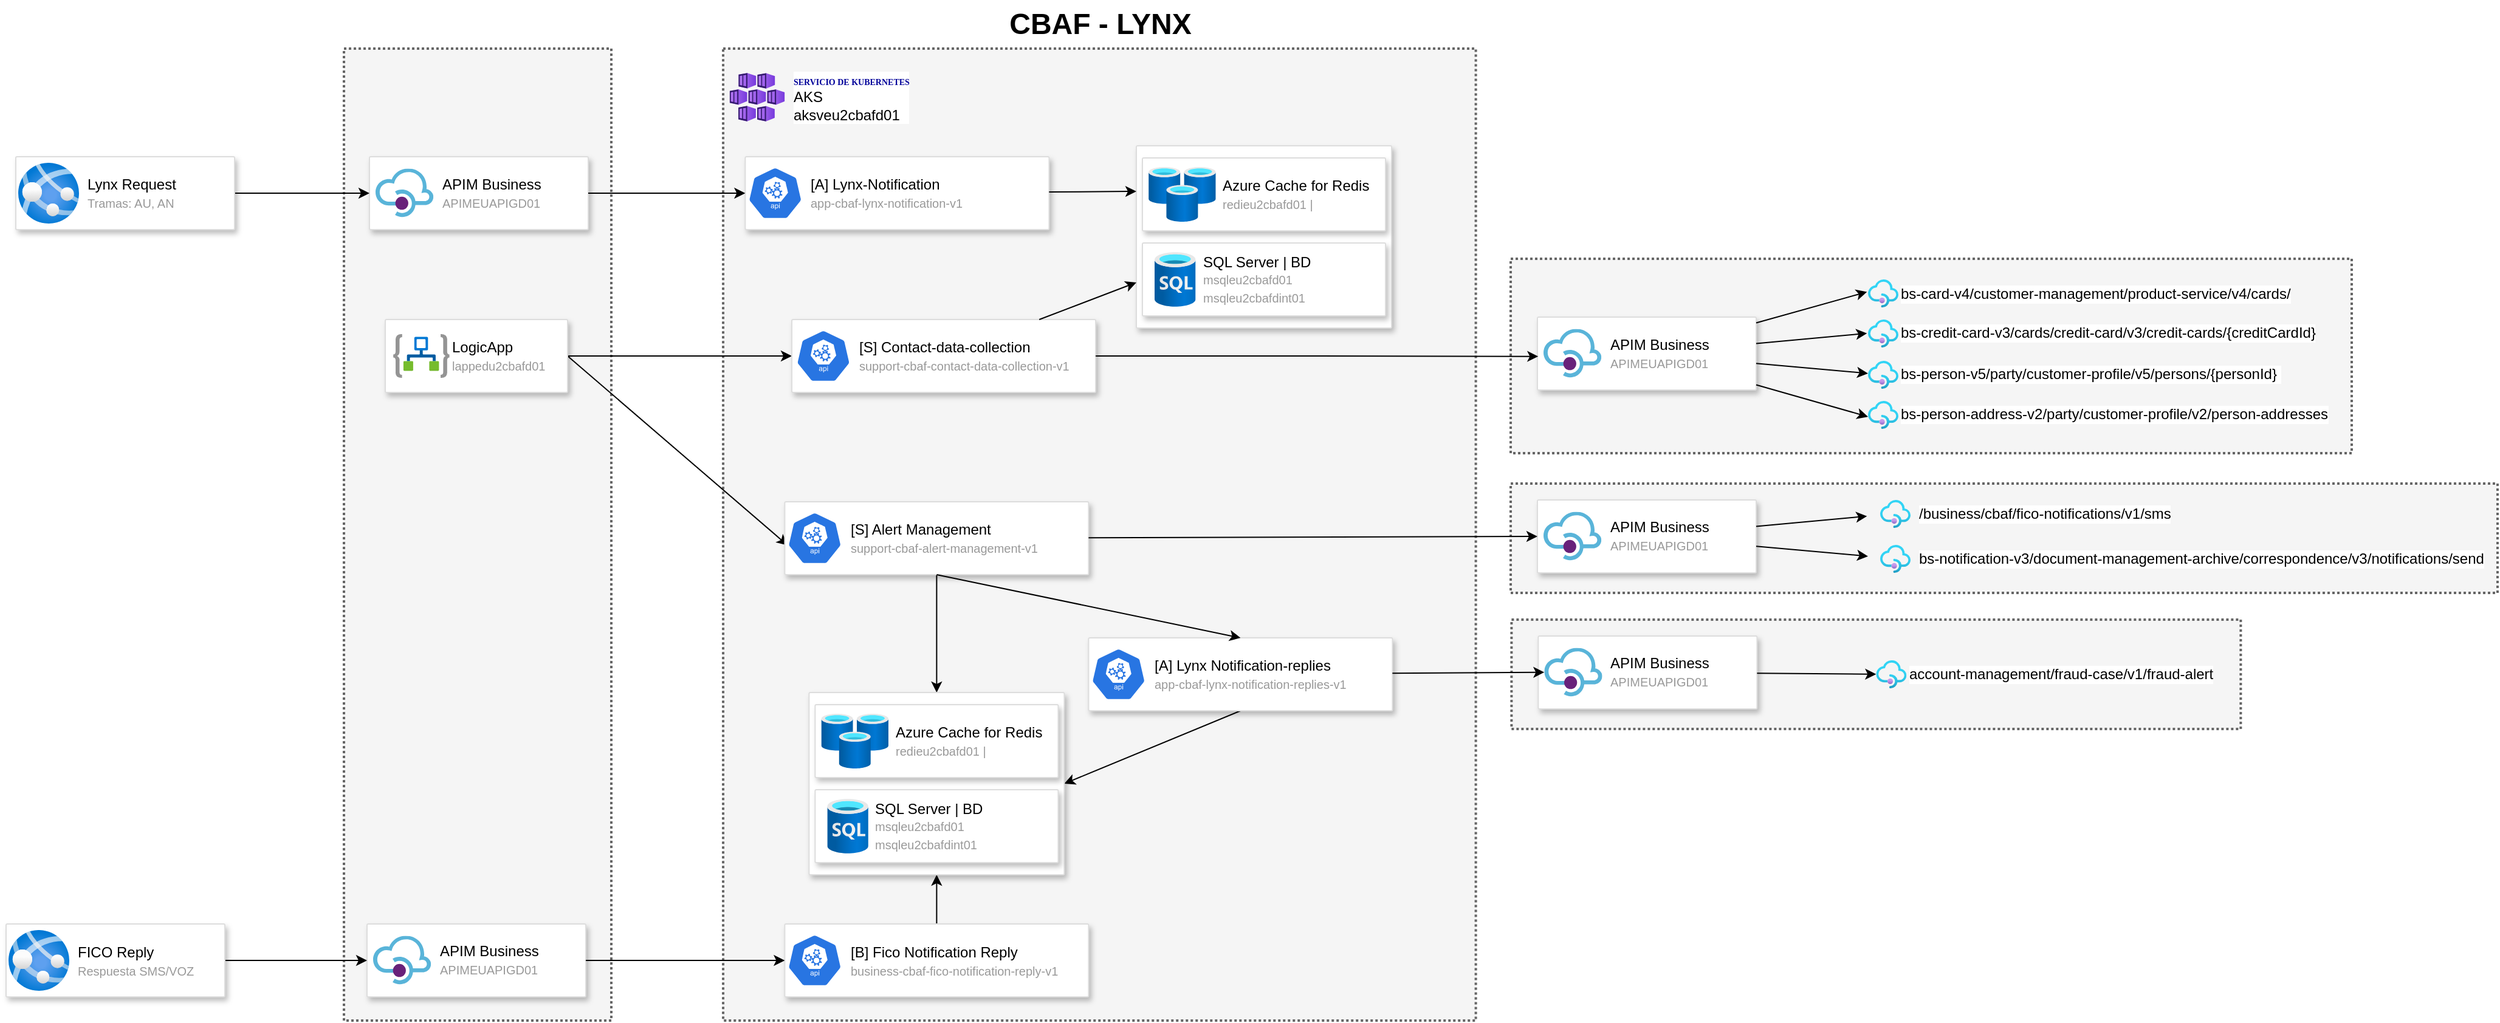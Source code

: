 <mxfile version="14.9.7" type="github">
  <diagram id="WI9T0HZ2pTsCkuznbFz-" name="Page-1">
    <mxGraphModel dx="975" dy="532" grid="1" gridSize="10" guides="1" tooltips="1" connect="1" arrows="1" fold="1" page="1" pageScale="1" pageWidth="1169" pageHeight="827" math="0" shadow="0">
      <root>
        <mxCell id="0" />
        <mxCell id="1" parent="0" />
        <mxCell id="G3yYhMuejMaAfneqyuiL-52" value="" style="rounded=0;arcSize=10;dashed=1;fillColor=#f5f5f5;dashPattern=1 1;strokeWidth=2;strokeColor=#666666;fontColor=#333333;" vertex="1" parent="1">
          <mxGeometry x="1248.69" y="560" width="600" height="90" as="geometry" />
        </mxCell>
        <mxCell id="G3yYhMuejMaAfneqyuiL-37" value="" style="rounded=0;arcSize=10;dashed=1;fillColor=#f5f5f5;dashPattern=1 1;strokeWidth=2;strokeColor=#666666;fontColor=#333333;" vertex="1" parent="1">
          <mxGeometry x="1248" y="448" width="812" height="90" as="geometry" />
        </mxCell>
        <mxCell id="G3yYhMuejMaAfneqyuiL-28" value="" style="rounded=0;arcSize=10;dashed=1;fillColor=#f5f5f5;dashPattern=1 1;strokeWidth=2;strokeColor=#666666;fontColor=#333333;" vertex="1" parent="1">
          <mxGeometry x="1248" y="263" width="692" height="160" as="geometry" />
        </mxCell>
        <mxCell id="HTBWJPI-Xw0OWPGAoJOs-42" value="" style="rounded=0;arcSize=10;dashed=1;fillColor=#f5f5f5;dashPattern=1 1;strokeWidth=2;strokeColor=#666666;fontColor=#333333;" parent="1" vertex="1">
          <mxGeometry x="600" y="90" width="619.31" height="800" as="geometry" />
        </mxCell>
        <mxCell id="VuLLu9dW_jVu6zIDgU6a-3" value="" style="rounded=0;arcSize=10;dashed=1;fillColor=#f5f5f5;dashPattern=1 1;strokeWidth=2;strokeColor=#666666;fontColor=#333333;" parent="1" vertex="1">
          <mxGeometry x="288" y="90" width="220" height="800" as="geometry" />
        </mxCell>
        <mxCell id="HTBWJPI-Xw0OWPGAoJOs-2" style="edgeStyle=orthogonalEdgeStyle;rounded=0;orthogonalLoop=1;jettySize=auto;html=1;entryX=0;entryY=0.5;entryDx=0;entryDy=0;" parent="1" source="cYQGMGTK55NSJaOS7iGO-19" target="cYQGMGTK55NSJaOS7iGO-5" edge="1">
          <mxGeometry relative="1" as="geometry">
            <mxPoint x="623" y="370.69" as="sourcePoint" />
            <mxPoint x="753.2" y="413.66" as="targetPoint" />
          </mxGeometry>
        </mxCell>
        <mxCell id="HTBWJPI-Xw0OWPGAoJOs-15" style="rounded=0;orthogonalLoop=1;jettySize=auto;html=1;entryX=0.005;entryY=0.63;entryDx=0;entryDy=0;entryPerimeter=0;exitX=1;exitY=0.5;exitDx=0;exitDy=0;" parent="1" source="cYQGMGTK55NSJaOS7iGO-19" target="cYQGMGTK55NSJaOS7iGO-9" edge="1">
          <mxGeometry relative="1" as="geometry">
            <mxPoint x="621" y="370.69" as="sourcePoint" />
            <mxPoint x="721" y="762" as="targetPoint" />
          </mxGeometry>
        </mxCell>
        <mxCell id="HTBWJPI-Xw0OWPGAoJOs-19" style="edgeStyle=none;rounded=0;orthogonalLoop=1;jettySize=auto;html=1;exitX=0.5;exitY=1;exitDx=0;exitDy=0;entryX=0.5;entryY=0;entryDx=0;entryDy=0;" parent="1" source="cYQGMGTK55NSJaOS7iGO-8" target="G3yYhMuejMaAfneqyuiL-63" edge="1">
          <mxGeometry relative="1" as="geometry">
            <mxPoint x="753.19" y="519" as="sourcePoint" />
            <mxPoint x="400" y="780.0" as="targetPoint" />
          </mxGeometry>
        </mxCell>
        <mxCell id="HTBWJPI-Xw0OWPGAoJOs-33" style="edgeStyle=none;rounded=0;jumpStyle=arc;orthogonalLoop=1;jettySize=auto;html=1;entryX=1;entryY=0.5;entryDx=0;entryDy=0;exitX=0.5;exitY=1;exitDx=0;exitDy=0;" parent="1" source="cYQGMGTK55NSJaOS7iGO-13" target="G3yYhMuejMaAfneqyuiL-63" edge="1">
          <mxGeometry relative="1" as="geometry">
            <mxPoint x="785.194" y="771" as="sourcePoint" />
            <mxPoint x="510" y="817.5" as="targetPoint" />
          </mxGeometry>
        </mxCell>
        <mxCell id="HTBWJPI-Xw0OWPGAoJOs-5" value="bs-card-v4/customer-management/product-service/v4/cards/" style="aspect=fixed;html=1;points=[];align=left;image;fontSize=12;image=img/lib/azure2/app_services/API_Management_Services.svg;labelPosition=right;verticalLabelPosition=middle;verticalAlign=middle;" parent="1" vertex="1">
          <mxGeometry x="1542" y="280.0" width="25" height="23.07" as="geometry" />
        </mxCell>
        <mxCell id="HTBWJPI-Xw0OWPGAoJOs-6" value="bs-credit-card-v3/cards/credit-card/v3/credit-cards/{creditCardId}" style="aspect=fixed;html=1;points=[];align=left;image;fontSize=12;image=img/lib/azure2/app_services/API_Management_Services.svg;labelPosition=right;verticalLabelPosition=middle;verticalAlign=middle;" parent="1" vertex="1">
          <mxGeometry x="1542" y="312.92" width="25" height="23.07" as="geometry" />
        </mxCell>
        <mxCell id="HTBWJPI-Xw0OWPGAoJOs-7" value="bs-person-v5/party/customer-profile/v5/persons/{​​​​​personId}&amp;nbsp;" style="aspect=fixed;html=1;points=[];align=left;image;fontSize=12;image=img/lib/azure2/app_services/API_Management_Services.svg;labelPosition=right;verticalLabelPosition=middle;verticalAlign=middle;" parent="1" vertex="1">
          <mxGeometry x="1542" y="346.92" width="25" height="23.08" as="geometry" />
        </mxCell>
        <mxCell id="HTBWJPI-Xw0OWPGAoJOs-8" value="bs-person-address-v2/party/customer-profile/v2/person-addresses" style="aspect=fixed;html=1;points=[];align=left;image;fontSize=12;image=img/lib/azure2/app_services/API_Management_Services.svg;labelPosition=right;verticalLabelPosition=middle;verticalAlign=middle;" parent="1" vertex="1">
          <mxGeometry x="1542" y="379.92" width="25" height="23.08" as="geometry" />
        </mxCell>
        <mxCell id="HTBWJPI-Xw0OWPGAoJOs-14" value="/business/cbaf/fico-notifications/v1/sms" style="aspect=fixed;html=1;points=[];align=left;image;fontSize=12;image=img/lib/azure2/app_services/API_Management_Services.svg;labelPosition=right;verticalLabelPosition=middle;verticalAlign=middle;spacingLeft=5;" parent="1" vertex="1">
          <mxGeometry x="1552" y="461.5" width="25" height="23.08" as="geometry" />
        </mxCell>
        <mxCell id="HTBWJPI-Xw0OWPGAoJOs-16" value="bs-notification-v3/document-management-archive/correspondence/v3/notifications/send" style="aspect=fixed;html=1;points=[];align=left;image;fontSize=12;image=img/lib/azure2/app_services/API_Management_Services.svg;labelPosition=right;verticalLabelPosition=middle;verticalAlign=middle;spacingLeft=5;" parent="1" vertex="1">
          <mxGeometry x="1552" y="498.42" width="25" height="23.08" as="geometry" />
        </mxCell>
        <mxCell id="HTBWJPI-Xw0OWPGAoJOs-34" value="account-management/fraud-case/v1/fraud-alert" style="aspect=fixed;html=1;points=[];align=left;image;fontSize=12;image=img/lib/azure2/app_services/API_Management_Services.svg;labelPosition=right;verticalLabelPosition=middle;verticalAlign=middle;" parent="1" vertex="1">
          <mxGeometry x="1548.69" y="593.46" width="25" height="23.08" as="geometry" />
        </mxCell>
        <mxCell id="HTBWJPI-Xw0OWPGAoJOs-41" style="edgeStyle=none;rounded=0;jumpStyle=arc;orthogonalLoop=1;jettySize=auto;html=1;entryX=0.5;entryY=1;entryDx=0;entryDy=0;exitX=0.5;exitY=0;exitDx=0;exitDy=0;" parent="1" source="cYQGMGTK55NSJaOS7iGO-16" target="G3yYhMuejMaAfneqyuiL-63" edge="1">
          <mxGeometry relative="1" as="geometry">
            <mxPoint x="785.38" y="1311.95" as="sourcePoint" />
            <mxPoint x="455" y="1200.0" as="targetPoint" />
          </mxGeometry>
        </mxCell>
        <mxCell id="HTBWJPI-Xw0OWPGAoJOs-43" value="CBAF - LYNX" style="text;strokeColor=none;fillColor=none;html=1;fontSize=24;fontStyle=1;verticalAlign=middle;align=center;rounded=0;" parent="1" vertex="1">
          <mxGeometry x="600" y="50" width="619.31" height="40" as="geometry" />
        </mxCell>
        <mxCell id="VuLLu9dW_jVu6zIDgU6a-7" value="&lt;font style=&quot;line-height: 100% ; font-size: 7px&quot; face=&quot;Tahoma&quot; color=&quot;#000099&quot;&gt;&lt;b&gt;SERVICIO DE KUBERNETES&lt;/b&gt;&lt;/font&gt;&lt;br&gt;AKS&lt;br&gt;aksveu2cbafd01" style="aspect=fixed;html=1;points=[];align=left;image;fontSize=12;image=img/lib/azure2/compute/Kubernetes_Services.svg;labelPosition=right;verticalLabelPosition=middle;verticalAlign=middle;spacingLeft=5;" parent="1" vertex="1">
          <mxGeometry x="605.36" y="110" width="45.33" height="40" as="geometry" />
        </mxCell>
        <mxCell id="cRt9kAtt2LvQNoC4LiPY-4" value="" style="group" parent="1" vertex="1" connectable="0">
          <mxGeometry x="618.19" y="179" width="250" height="60" as="geometry" />
        </mxCell>
        <mxCell id="cRt9kAtt2LvQNoC4LiPY-1" value="" style="strokeColor=#dddddd;fillColor=#ffffff;shadow=1;strokeWidth=1;rounded=1;absoluteArcSize=1;arcSize=2;fontSize=12;fontColor=#9E9E9E;align=center;html=1;container=0;" parent="cRt9kAtt2LvQNoC4LiPY-4" vertex="1">
          <mxGeometry width="250.0" height="60" as="geometry" />
        </mxCell>
        <mxCell id="VuLLu9dW_jVu6zIDgU6a-4" value="&lt;font color=&quot;#000000&quot;&gt;[A] Lynx-Notification&lt;/font&gt;&lt;br&gt;&lt;font style=&quot;font-size: 10px&quot;&gt;app-cbaf-lynx-notification-v1&lt;/font&gt;" style="dashed=0;whitespace=wrap;fillColor=#2875E2;strokeColor=#ffffff;points=[[0.005,0.63,0],[0.1,0.2,0],[0.9,0.2,0],[0.5,0,0],[0.995,0.63,0],[0.72,0.99,0],[0.5,1,0],[0.28,0.99,0]];shape=mxgraph.kubernetes.icon;prIcon=api;html=1;spacingLeft=5;labelPosition=right;verticalLabelPosition=middle;align=left;verticalAlign=middle;fontColor=#999999;" parent="cRt9kAtt2LvQNoC4LiPY-4" vertex="1">
          <mxGeometry x="2.174" y="7.5" width="45" height="45" as="geometry" />
        </mxCell>
        <mxCell id="cYQGMGTK55NSJaOS7iGO-4" value="" style="group" parent="1" vertex="1" connectable="0">
          <mxGeometry x="656.52" y="313" width="250" height="60" as="geometry" />
        </mxCell>
        <mxCell id="cYQGMGTK55NSJaOS7iGO-5" value="" style="strokeColor=#dddddd;fillColor=#ffffff;shadow=1;strokeWidth=1;rounded=1;absoluteArcSize=1;arcSize=2;fontSize=12;fontColor=#9E9E9E;align=center;html=1;container=0;" parent="cYQGMGTK55NSJaOS7iGO-4" vertex="1">
          <mxGeometry width="250" height="60" as="geometry" />
        </mxCell>
        <mxCell id="cYQGMGTK55NSJaOS7iGO-6" value="&lt;font color=&quot;#000000&quot;&gt;[S] Contact-data-collection&lt;/font&gt;&lt;br&gt;&lt;font style=&quot;font-size: 10px&quot;&gt;support-cbaf-contact-data-collection-v1&lt;/font&gt;" style="dashed=0;whitespace=wrap;fillColor=#2875E2;strokeColor=#ffffff;points=[[0.005,0.63,0],[0.1,0.2,0],[0.9,0.2,0],[0.5,0,0],[0.995,0.63,0],[0.72,0.99,0],[0.5,1,0],[0.28,0.99,0]];shape=mxgraph.kubernetes.icon;prIcon=api;html=1;spacingLeft=5;labelPosition=right;verticalLabelPosition=middle;align=left;verticalAlign=middle;fontColor=#999999;" parent="cYQGMGTK55NSJaOS7iGO-4" vertex="1">
          <mxGeometry x="3.484" y="7.5" width="45" height="45" as="geometry" />
        </mxCell>
        <mxCell id="cYQGMGTK55NSJaOS7iGO-7" value="" style="group" parent="1" vertex="1" connectable="0">
          <mxGeometry x="650.69" y="463" width="250" height="60" as="geometry" />
        </mxCell>
        <mxCell id="cYQGMGTK55NSJaOS7iGO-8" value="" style="strokeColor=#dddddd;fillColor=#ffffff;shadow=1;strokeWidth=1;rounded=1;absoluteArcSize=1;arcSize=2;fontSize=12;fontColor=#9E9E9E;align=center;html=1;container=0;" parent="cYQGMGTK55NSJaOS7iGO-7" vertex="1">
          <mxGeometry width="250" height="60" as="geometry" />
        </mxCell>
        <mxCell id="cYQGMGTK55NSJaOS7iGO-9" value="&lt;font color=&quot;#000000&quot;&gt;[S] Alert Management&lt;/font&gt;&lt;br&gt;&lt;font style=&quot;font-size: 10px&quot;&gt;support-cbaf-alert-management-v1&lt;/font&gt;" style="dashed=0;whitespace=wrap;fillColor=#2875E2;strokeColor=#ffffff;points=[[0.005,0.63,0],[0.1,0.2,0],[0.9,0.2,0],[0.5,0,0],[0.995,0.63,0],[0.72,0.99,0],[0.5,1,0],[0.28,0.99,0]];shape=mxgraph.kubernetes.icon;prIcon=api;html=1;spacingLeft=5;labelPosition=right;verticalLabelPosition=middle;align=left;verticalAlign=middle;fontColor=#999999;" parent="cYQGMGTK55NSJaOS7iGO-7" vertex="1">
          <mxGeometry x="2.174" y="7.5" width="45" height="45" as="geometry" />
        </mxCell>
        <mxCell id="cYQGMGTK55NSJaOS7iGO-12" value="" style="group" parent="1" vertex="1" connectable="0">
          <mxGeometry x="900.69" y="575" width="250" height="60" as="geometry" />
        </mxCell>
        <mxCell id="cYQGMGTK55NSJaOS7iGO-13" value="" style="strokeColor=#dddddd;fillColor=#ffffff;shadow=1;strokeWidth=1;rounded=1;absoluteArcSize=1;arcSize=2;fontSize=12;fontColor=#9E9E9E;align=center;html=1;container=0;" parent="cYQGMGTK55NSJaOS7iGO-12" vertex="1">
          <mxGeometry width="250" height="60" as="geometry" />
        </mxCell>
        <mxCell id="cYQGMGTK55NSJaOS7iGO-14" value="&lt;font color=&quot;#000000&quot;&gt;[A] Lynx Notification-replies&lt;/font&gt;&lt;br&gt;&lt;font style=&quot;font-size: 10px&quot;&gt;app-cbaf-lynx-notification-replies-v1&lt;/font&gt;" style="dashed=0;whitespace=wrap;fillColor=#2875E2;strokeColor=#ffffff;points=[[0.005,0.63,0],[0.1,0.2,0],[0.9,0.2,0],[0.5,0,0],[0.995,0.63,0],[0.72,0.99,0],[0.5,1,0],[0.28,0.99,0]];shape=mxgraph.kubernetes.icon;prIcon=api;html=1;spacingLeft=5;labelPosition=right;verticalLabelPosition=middle;align=left;verticalAlign=middle;fontColor=#999999;" parent="cYQGMGTK55NSJaOS7iGO-12" vertex="1">
          <mxGeometry x="2.174" y="7.5" width="45" height="45" as="geometry" />
        </mxCell>
        <mxCell id="cYQGMGTK55NSJaOS7iGO-15" value="" style="group" parent="1" vertex="1" connectable="0">
          <mxGeometry x="650.69" y="810.5" width="250" height="60" as="geometry" />
        </mxCell>
        <mxCell id="cYQGMGTK55NSJaOS7iGO-16" value="" style="strokeColor=#dddddd;fillColor=#ffffff;shadow=1;strokeWidth=1;rounded=1;absoluteArcSize=1;arcSize=2;fontSize=12;fontColor=#9E9E9E;align=center;html=1;container=0;" parent="cYQGMGTK55NSJaOS7iGO-15" vertex="1">
          <mxGeometry width="250" height="60" as="geometry" />
        </mxCell>
        <mxCell id="cYQGMGTK55NSJaOS7iGO-17" value="&lt;font color=&quot;#000000&quot;&gt;[B] Fico Notification Reply&lt;/font&gt;&lt;br&gt;&lt;font style=&quot;font-size: 10px&quot;&gt;business-cbaf-fico-notification-reply-v1&lt;/font&gt;" style="dashed=0;whitespace=wrap;fillColor=#2875E2;strokeColor=#ffffff;points=[[0.005,0.63,0],[0.1,0.2,0],[0.9,0.2,0],[0.5,0,0],[0.995,0.63,0],[0.72,0.99,0],[0.5,1,0],[0.28,0.99,0]];shape=mxgraph.kubernetes.icon;prIcon=api;html=1;spacingLeft=5;labelPosition=right;verticalLabelPosition=middle;align=left;verticalAlign=middle;fontColor=#999999;" parent="cYQGMGTK55NSJaOS7iGO-15" vertex="1">
          <mxGeometry x="2.174" y="7.5" width="45" height="45" as="geometry" />
        </mxCell>
        <mxCell id="cYQGMGTK55NSJaOS7iGO-22" value="" style="group" parent="1" vertex="1" connectable="0">
          <mxGeometry x="322" y="313" width="150" height="60" as="geometry" />
        </mxCell>
        <mxCell id="cYQGMGTK55NSJaOS7iGO-19" value="" style="strokeColor=#dddddd;fillColor=#ffffff;shadow=1;strokeWidth=1;rounded=1;absoluteArcSize=1;arcSize=2;fontSize=12;fontColor=#9E9E9E;align=center;html=1;container=0;" parent="cYQGMGTK55NSJaOS7iGO-22" vertex="1">
          <mxGeometry width="150" height="60" as="geometry" />
        </mxCell>
        <mxCell id="cYQGMGTK55NSJaOS7iGO-21" value="LogicApp&lt;br&gt;&lt;font color=&quot;#999999&quot;&gt;&lt;span style=&quot;font-size: 10px&quot;&gt;lappedu2cbafd01&lt;/span&gt;&lt;/font&gt;" style="aspect=fixed;html=1;points=[];align=left;image;fontSize=12;image=img/lib/azure2/integration/Logic_Apps.svg;labelPosition=right;verticalLabelPosition=middle;verticalAlign=middle;" parent="cYQGMGTK55NSJaOS7iGO-22" vertex="1">
          <mxGeometry x="6.52" y="12" width="46.38" height="36" as="geometry" />
        </mxCell>
        <mxCell id="G3yYhMuejMaAfneqyuiL-6" value="" style="group" vertex="1" connectable="0" parent="1">
          <mxGeometry x="309" y="179" width="180" height="60" as="geometry" />
        </mxCell>
        <mxCell id="G3yYhMuejMaAfneqyuiL-2" value="" style="strokeColor=#dddddd;fillColor=#ffffff;shadow=1;strokeWidth=1;rounded=1;absoluteArcSize=1;arcSize=2;fontSize=12;fontColor=#9E9E9E;align=center;html=1;container=0;" vertex="1" parent="G3yYhMuejMaAfneqyuiL-6">
          <mxGeometry width="180" height="60" as="geometry" />
        </mxCell>
        <mxCell id="G3yYhMuejMaAfneqyuiL-4" value="APIM Business&lt;br&gt;&lt;font style=&quot;font-size: 10px&quot; color=&quot;#999999&quot;&gt;APIMEUAPIGD01&lt;/font&gt;" style="aspect=fixed;html=1;points=[];align=left;image;fontSize=12;image=img/lib/mscae/API_Management.svg;labelPosition=right;verticalLabelPosition=middle;verticalAlign=middle;spacingLeft=5;" vertex="1" parent="G3yYhMuejMaAfneqyuiL-6">
          <mxGeometry x="5" y="9.69" width="47.62" height="40" as="geometry" />
        </mxCell>
        <mxCell id="G3yYhMuejMaAfneqyuiL-10" value="" style="group" vertex="1" connectable="0" parent="1">
          <mxGeometry x="307" y="810.5" width="180" height="60" as="geometry" />
        </mxCell>
        <mxCell id="G3yYhMuejMaAfneqyuiL-11" value="" style="strokeColor=#dddddd;fillColor=#ffffff;shadow=1;strokeWidth=1;rounded=1;absoluteArcSize=1;arcSize=2;fontSize=12;fontColor=#9E9E9E;align=center;html=1;container=0;" vertex="1" parent="G3yYhMuejMaAfneqyuiL-10">
          <mxGeometry width="180" height="60" as="geometry" />
        </mxCell>
        <mxCell id="G3yYhMuejMaAfneqyuiL-12" value="APIM Business&lt;br&gt;&lt;font style=&quot;font-size: 10px&quot; color=&quot;#999999&quot;&gt;APIMEUAPIGD01&lt;/font&gt;" style="aspect=fixed;html=1;points=[];align=left;image;fontSize=12;image=img/lib/mscae/API_Management.svg;labelPosition=right;verticalLabelPosition=middle;verticalAlign=middle;spacingLeft=5;" vertex="1" parent="G3yYhMuejMaAfneqyuiL-10">
          <mxGeometry x="5" y="9.69" width="47.62" height="40" as="geometry" />
        </mxCell>
        <mxCell id="G3yYhMuejMaAfneqyuiL-20" style="edgeStyle=orthogonalEdgeStyle;rounded=0;orthogonalLoop=1;jettySize=auto;html=1;entryX=0;entryY=0.5;entryDx=0;entryDy=0;" edge="1" parent="1" source="G3yYhMuejMaAfneqyuiL-14" target="G3yYhMuejMaAfneqyuiL-2">
          <mxGeometry relative="1" as="geometry" />
        </mxCell>
        <mxCell id="G3yYhMuejMaAfneqyuiL-21" style="edgeStyle=orthogonalEdgeStyle;rounded=0;orthogonalLoop=1;jettySize=auto;html=1;entryX=0;entryY=0.5;entryDx=0;entryDy=0;" edge="1" parent="1" source="G3yYhMuejMaAfneqyuiL-2" target="cRt9kAtt2LvQNoC4LiPY-1">
          <mxGeometry relative="1" as="geometry" />
        </mxCell>
        <mxCell id="G3yYhMuejMaAfneqyuiL-26" style="edgeStyle=orthogonalEdgeStyle;rounded=0;orthogonalLoop=1;jettySize=auto;html=1;entryX=0;entryY=0.5;entryDx=0;entryDy=0;exitX=1;exitY=0.5;exitDx=0;exitDy=0;" edge="1" parent="1" source="G3yYhMuejMaAfneqyuiL-80" target="G3yYhMuejMaAfneqyuiL-11">
          <mxGeometry relative="1" as="geometry">
            <mxPoint x="180" y="840" as="sourcePoint" />
          </mxGeometry>
        </mxCell>
        <mxCell id="G3yYhMuejMaAfneqyuiL-27" style="edgeStyle=orthogonalEdgeStyle;rounded=0;orthogonalLoop=1;jettySize=auto;html=1;entryX=0;entryY=0.5;entryDx=0;entryDy=0;" edge="1" parent="1" source="G3yYhMuejMaAfneqyuiL-11" target="cYQGMGTK55NSJaOS7iGO-16">
          <mxGeometry relative="1" as="geometry" />
        </mxCell>
        <mxCell id="G3yYhMuejMaAfneqyuiL-29" value="" style="group" vertex="1" connectable="0" parent="1">
          <mxGeometry x="1270" y="311" width="180" height="60" as="geometry" />
        </mxCell>
        <mxCell id="G3yYhMuejMaAfneqyuiL-30" value="" style="strokeColor=#dddddd;fillColor=#ffffff;shadow=1;strokeWidth=1;rounded=1;absoluteArcSize=1;arcSize=2;fontSize=12;fontColor=#9E9E9E;align=center;html=1;container=0;" vertex="1" parent="G3yYhMuejMaAfneqyuiL-29">
          <mxGeometry width="180" height="60" as="geometry" />
        </mxCell>
        <mxCell id="G3yYhMuejMaAfneqyuiL-31" value="APIM Business&lt;br&gt;&lt;font style=&quot;font-size: 10px&quot; color=&quot;#999999&quot;&gt;APIMEUAPIGD01&lt;/font&gt;" style="aspect=fixed;html=1;points=[];align=left;image;fontSize=12;image=img/lib/mscae/API_Management.svg;labelPosition=right;verticalLabelPosition=middle;verticalAlign=middle;spacingLeft=5;" vertex="1" parent="G3yYhMuejMaAfneqyuiL-29">
          <mxGeometry x="5" y="9.69" width="47.62" height="40" as="geometry" />
        </mxCell>
        <mxCell id="G3yYhMuejMaAfneqyuiL-32" style="edgeStyle=orthogonalEdgeStyle;rounded=0;orthogonalLoop=1;jettySize=auto;html=1;entryX=-0.091;entryY=0.566;entryDx=0;entryDy=0;entryPerimeter=0;" edge="1" parent="1" source="cYQGMGTK55NSJaOS7iGO-5" target="G3yYhMuejMaAfneqyuiL-31">
          <mxGeometry relative="1" as="geometry" />
        </mxCell>
        <mxCell id="G3yYhMuejMaAfneqyuiL-33" style="rounded=0;orthogonalLoop=1;jettySize=auto;html=1;entryX=-0.033;entryY=0.444;entryDx=0;entryDy=0;entryPerimeter=0;" edge="1" parent="1" source="G3yYhMuejMaAfneqyuiL-30" target="HTBWJPI-Xw0OWPGAoJOs-5">
          <mxGeometry relative="1" as="geometry" />
        </mxCell>
        <mxCell id="G3yYhMuejMaAfneqyuiL-34" style="rounded=0;orthogonalLoop=1;jettySize=auto;html=1;entryX=-0.033;entryY=0.495;entryDx=0;entryDy=0;entryPerimeter=0;" edge="1" parent="1" source="G3yYhMuejMaAfneqyuiL-30" target="HTBWJPI-Xw0OWPGAoJOs-6">
          <mxGeometry relative="1" as="geometry" />
        </mxCell>
        <mxCell id="G3yYhMuejMaAfneqyuiL-35" style="rounded=0;orthogonalLoop=1;jettySize=auto;html=1;" edge="1" parent="1" source="G3yYhMuejMaAfneqyuiL-30" target="HTBWJPI-Xw0OWPGAoJOs-7">
          <mxGeometry relative="1" as="geometry" />
        </mxCell>
        <mxCell id="G3yYhMuejMaAfneqyuiL-36" style="rounded=0;orthogonalLoop=1;jettySize=auto;html=1;entryX=0;entryY=0.567;entryDx=0;entryDy=0;entryPerimeter=0;" edge="1" parent="1" source="G3yYhMuejMaAfneqyuiL-30" target="HTBWJPI-Xw0OWPGAoJOs-8">
          <mxGeometry relative="1" as="geometry" />
        </mxCell>
        <mxCell id="G3yYhMuejMaAfneqyuiL-42" value="" style="group" vertex="1" connectable="0" parent="1">
          <mxGeometry x="1270" y="461.5" width="180" height="60" as="geometry" />
        </mxCell>
        <mxCell id="G3yYhMuejMaAfneqyuiL-43" value="" style="strokeColor=#dddddd;fillColor=#ffffff;shadow=1;strokeWidth=1;rounded=1;absoluteArcSize=1;arcSize=2;fontSize=12;fontColor=#9E9E9E;align=center;html=1;container=0;" vertex="1" parent="G3yYhMuejMaAfneqyuiL-42">
          <mxGeometry width="180" height="60" as="geometry" />
        </mxCell>
        <mxCell id="G3yYhMuejMaAfneqyuiL-44" value="APIM Business&lt;br&gt;&lt;font style=&quot;font-size: 10px&quot; color=&quot;#999999&quot;&gt;APIMEUAPIGD01&lt;/font&gt;" style="aspect=fixed;html=1;points=[];align=left;image;fontSize=12;image=img/lib/mscae/API_Management.svg;labelPosition=right;verticalLabelPosition=middle;verticalAlign=middle;spacingLeft=5;" vertex="1" parent="G3yYhMuejMaAfneqyuiL-42">
          <mxGeometry x="5" y="9.69" width="47.62" height="40" as="geometry" />
        </mxCell>
        <mxCell id="G3yYhMuejMaAfneqyuiL-46" style="rounded=0;orthogonalLoop=1;jettySize=auto;html=1;entryX=-0.033;entryY=0.495;entryDx=0;entryDy=0;entryPerimeter=0;" edge="1" parent="1" source="G3yYhMuejMaAfneqyuiL-43">
          <mxGeometry relative="1" as="geometry">
            <mxPoint x="1541.175" y="474.84" as="targetPoint" />
          </mxGeometry>
        </mxCell>
        <mxCell id="G3yYhMuejMaAfneqyuiL-47" style="rounded=0;orthogonalLoop=1;jettySize=auto;html=1;" edge="1" parent="1" source="G3yYhMuejMaAfneqyuiL-43">
          <mxGeometry relative="1" as="geometry">
            <mxPoint x="1542" y="507.838" as="targetPoint" />
          </mxGeometry>
        </mxCell>
        <mxCell id="G3yYhMuejMaAfneqyuiL-49" style="edgeStyle=none;rounded=0;orthogonalLoop=1;jettySize=auto;html=1;entryX=0;entryY=0.5;entryDx=0;entryDy=0;" edge="1" parent="1" source="cYQGMGTK55NSJaOS7iGO-8" target="G3yYhMuejMaAfneqyuiL-43">
          <mxGeometry relative="1" as="geometry" />
        </mxCell>
        <mxCell id="G3yYhMuejMaAfneqyuiL-55" value="" style="group" vertex="1" connectable="0" parent="1">
          <mxGeometry x="1270.69" y="573.5" width="180" height="60" as="geometry" />
        </mxCell>
        <mxCell id="G3yYhMuejMaAfneqyuiL-56" value="" style="strokeColor=#dddddd;fillColor=#ffffff;shadow=1;strokeWidth=1;rounded=1;absoluteArcSize=1;arcSize=2;fontSize=12;fontColor=#9E9E9E;align=center;html=1;container=0;" vertex="1" parent="G3yYhMuejMaAfneqyuiL-55">
          <mxGeometry width="180" height="60" as="geometry" />
        </mxCell>
        <mxCell id="G3yYhMuejMaAfneqyuiL-57" value="APIM Business&lt;br&gt;&lt;font style=&quot;font-size: 10px&quot; color=&quot;#999999&quot;&gt;APIMEUAPIGD01&lt;/font&gt;" style="aspect=fixed;html=1;points=[];align=left;image;fontSize=12;image=img/lib/mscae/API_Management.svg;labelPosition=right;verticalLabelPosition=middle;verticalAlign=middle;spacingLeft=5;" vertex="1" parent="G3yYhMuejMaAfneqyuiL-55">
          <mxGeometry x="5" y="9.69" width="47.62" height="40" as="geometry" />
        </mxCell>
        <mxCell id="G3yYhMuejMaAfneqyuiL-60" style="edgeStyle=none;rounded=0;orthogonalLoop=1;jettySize=auto;html=1;" edge="1" parent="1" source="G3yYhMuejMaAfneqyuiL-56" target="HTBWJPI-Xw0OWPGAoJOs-34">
          <mxGeometry relative="1" as="geometry" />
        </mxCell>
        <mxCell id="G3yYhMuejMaAfneqyuiL-61" style="edgeStyle=none;rounded=0;orthogonalLoop=1;jettySize=auto;html=1;" edge="1" parent="1" source="cYQGMGTK55NSJaOS7iGO-13" target="G3yYhMuejMaAfneqyuiL-57">
          <mxGeometry relative="1" as="geometry" />
        </mxCell>
        <mxCell id="G3yYhMuejMaAfneqyuiL-65" value="" style="group" vertex="1" connectable="0" parent="1">
          <mxGeometry x="670.69" y="620" width="210" height="150" as="geometry" />
        </mxCell>
        <mxCell id="G3yYhMuejMaAfneqyuiL-63" value="" style="strokeColor=#dddddd;fillColor=#ffffff;shadow=1;strokeWidth=1;rounded=1;absoluteArcSize=1;arcSize=2;fontSize=12;fontColor=#9E9E9E;align=center;html=1;container=0;" vertex="1" parent="G3yYhMuejMaAfneqyuiL-65">
          <mxGeometry width="210" height="150" as="geometry" />
        </mxCell>
        <mxCell id="vDqZT1Ot-bRQGCFCKG4W-3" value="" style="group" parent="G3yYhMuejMaAfneqyuiL-65" vertex="1" connectable="0">
          <mxGeometry x="5" y="10" width="200" height="60" as="geometry" />
        </mxCell>
        <mxCell id="vDqZT1Ot-bRQGCFCKG4W-4" value="" style="strokeColor=#dddddd;fillColor=#ffffff;shadow=1;strokeWidth=1;rounded=1;absoluteArcSize=1;arcSize=2;fontSize=12;fontColor=#9E9E9E;align=center;html=1;container=0;" parent="vDqZT1Ot-bRQGCFCKG4W-3" vertex="1">
          <mxGeometry width="200" height="60" as="geometry" />
        </mxCell>
        <mxCell id="vDqZT1Ot-bRQGCFCKG4W-5" value="Azure Cache for Redis&lt;br&gt;&lt;font style=&quot;font-size: 10px&quot; color=&quot;#999999&quot;&gt;r&lt;font style=&quot;font-size: 10px&quot;&gt;edieu2cbafd01 |&lt;/font&gt;&amp;nbsp;&lt;/font&gt;" style="aspect=fixed;html=1;points=[];align=left;image;fontSize=12;image=img/lib/azure2/databases/Cache_Redis.svg;labelPosition=right;verticalLabelPosition=middle;verticalAlign=middle;spacingLeft=4;" parent="vDqZT1Ot-bRQGCFCKG4W-3" vertex="1">
          <mxGeometry x="5" y="7.5" width="55.39" height="45" as="geometry" />
        </mxCell>
        <mxCell id="vDqZT1Ot-bRQGCFCKG4W-6" value="" style="group" parent="G3yYhMuejMaAfneqyuiL-65" vertex="1" connectable="0">
          <mxGeometry x="5" y="80" width="200" height="60" as="geometry" />
        </mxCell>
        <mxCell id="vDqZT1Ot-bRQGCFCKG4W-7" value="" style="strokeColor=#dddddd;fillColor=#ffffff;shadow=1;strokeWidth=1;rounded=1;absoluteArcSize=1;arcSize=2;fontSize=12;fontColor=#9E9E9E;align=center;html=1;container=0;" parent="vDqZT1Ot-bRQGCFCKG4W-6" vertex="1">
          <mxGeometry width="200" height="60" as="geometry" />
        </mxCell>
        <mxCell id="vDqZT1Ot-bRQGCFCKG4W-8" value="SQL Server | BD&lt;br style=&quot;font-size: 12px&quot;&gt;&lt;font style=&quot;font-size: 10px&quot; color=&quot;#999999&quot;&gt;msqleu2cbafd01 &lt;br&gt;msqleu2cbafdint01&lt;/font&gt;" style="aspect=fixed;html=1;points=[];align=left;image;fontSize=12;image=img/lib/azure2/databases/SQL_Database.svg;labelPosition=right;verticalLabelPosition=middle;verticalAlign=middle;spacingLeft=4;" parent="vDqZT1Ot-bRQGCFCKG4W-6" vertex="1">
          <mxGeometry x="10" y="7.5" width="33.75" height="45" as="geometry" />
        </mxCell>
        <mxCell id="G3yYhMuejMaAfneqyuiL-66" value="" style="group" vertex="1" connectable="0" parent="1">
          <mxGeometry x="940" y="170" width="210" height="150" as="geometry" />
        </mxCell>
        <mxCell id="G3yYhMuejMaAfneqyuiL-67" value="" style="strokeColor=#dddddd;fillColor=#ffffff;shadow=1;strokeWidth=1;rounded=1;absoluteArcSize=1;arcSize=2;fontSize=12;fontColor=#9E9E9E;align=center;html=1;container=0;" vertex="1" parent="G3yYhMuejMaAfneqyuiL-66">
          <mxGeometry width="210" height="150" as="geometry" />
        </mxCell>
        <mxCell id="G3yYhMuejMaAfneqyuiL-68" value="" style="group" vertex="1" connectable="0" parent="G3yYhMuejMaAfneqyuiL-66">
          <mxGeometry x="5" y="10" width="200" height="60" as="geometry" />
        </mxCell>
        <mxCell id="G3yYhMuejMaAfneqyuiL-69" value="" style="strokeColor=#dddddd;fillColor=#ffffff;shadow=1;strokeWidth=1;rounded=1;absoluteArcSize=1;arcSize=2;fontSize=12;fontColor=#9E9E9E;align=center;html=1;container=0;" vertex="1" parent="G3yYhMuejMaAfneqyuiL-68">
          <mxGeometry width="200" height="60" as="geometry" />
        </mxCell>
        <mxCell id="G3yYhMuejMaAfneqyuiL-70" value="Azure Cache for Redis&lt;br&gt;&lt;font style=&quot;font-size: 10px&quot; color=&quot;#999999&quot;&gt;r&lt;font style=&quot;font-size: 10px&quot;&gt;edieu2cbafd01 |&lt;/font&gt;&amp;nbsp;&lt;/font&gt;" style="aspect=fixed;html=1;points=[];align=left;image;fontSize=12;image=img/lib/azure2/databases/Cache_Redis.svg;labelPosition=right;verticalLabelPosition=middle;verticalAlign=middle;spacingLeft=4;" vertex="1" parent="G3yYhMuejMaAfneqyuiL-68">
          <mxGeometry x="5" y="7.5" width="55.39" height="45" as="geometry" />
        </mxCell>
        <mxCell id="G3yYhMuejMaAfneqyuiL-71" value="" style="group" vertex="1" connectable="0" parent="G3yYhMuejMaAfneqyuiL-66">
          <mxGeometry x="5" y="80" width="200" height="60" as="geometry" />
        </mxCell>
        <mxCell id="G3yYhMuejMaAfneqyuiL-72" value="" style="strokeColor=#dddddd;fillColor=#ffffff;shadow=1;strokeWidth=1;rounded=1;absoluteArcSize=1;arcSize=2;fontSize=12;fontColor=#9E9E9E;align=center;html=1;container=0;" vertex="1" parent="G3yYhMuejMaAfneqyuiL-71">
          <mxGeometry width="200" height="60" as="geometry" />
        </mxCell>
        <mxCell id="G3yYhMuejMaAfneqyuiL-73" value="SQL Server | BD&lt;br style=&quot;font-size: 12px&quot;&gt;&lt;font style=&quot;font-size: 10px&quot; color=&quot;#999999&quot;&gt;msqleu2cbafd01 &lt;br&gt;msqleu2cbafdint01&lt;/font&gt;" style="aspect=fixed;html=1;points=[];align=left;image;fontSize=12;image=img/lib/azure2/databases/SQL_Database.svg;labelPosition=right;verticalLabelPosition=middle;verticalAlign=middle;spacingLeft=4;" vertex="1" parent="G3yYhMuejMaAfneqyuiL-71">
          <mxGeometry x="10" y="7.5" width="33.75" height="45" as="geometry" />
        </mxCell>
        <mxCell id="G3yYhMuejMaAfneqyuiL-75" style="edgeStyle=none;rounded=0;orthogonalLoop=1;jettySize=auto;html=1;entryX=0;entryY=0.25;entryDx=0;entryDy=0;" edge="1" parent="1" source="cRt9kAtt2LvQNoC4LiPY-1" target="G3yYhMuejMaAfneqyuiL-67">
          <mxGeometry relative="1" as="geometry" />
        </mxCell>
        <mxCell id="G3yYhMuejMaAfneqyuiL-76" style="edgeStyle=none;rounded=0;orthogonalLoop=1;jettySize=auto;html=1;entryX=0;entryY=0.75;entryDx=0;entryDy=0;" edge="1" parent="1" source="cYQGMGTK55NSJaOS7iGO-5" target="G3yYhMuejMaAfneqyuiL-67">
          <mxGeometry relative="1" as="geometry" />
        </mxCell>
        <mxCell id="HTBWJPI-Xw0OWPGAoJOs-29" style="edgeStyle=none;rounded=0;jumpStyle=arc;orthogonalLoop=1;jettySize=auto;html=1;entryX=0.5;entryY=0;entryDx=0;entryDy=0;exitX=0.5;exitY=1;exitDx=0;exitDy=0;" parent="1" source="cYQGMGTK55NSJaOS7iGO-8" target="cYQGMGTK55NSJaOS7iGO-13" edge="1">
          <mxGeometry relative="1" as="geometry">
            <mxPoint x="767.401" y="519" as="sourcePoint" />
            <mxPoint x="920.565" y="810" as="targetPoint" />
          </mxGeometry>
        </mxCell>
        <mxCell id="G3yYhMuejMaAfneqyuiL-82" value="" style="group" vertex="1" connectable="0" parent="1">
          <mxGeometry x="10" y="810.5" width="180" height="60" as="geometry" />
        </mxCell>
        <mxCell id="G3yYhMuejMaAfneqyuiL-80" value="" style="strokeColor=#dddddd;fillColor=#ffffff;shadow=1;strokeWidth=1;rounded=1;absoluteArcSize=1;arcSize=2;fontSize=12;fontColor=#9E9E9E;align=center;html=1;container=0;" vertex="1" parent="G3yYhMuejMaAfneqyuiL-82">
          <mxGeometry width="180" height="60" as="geometry" />
        </mxCell>
        <mxCell id="G3yYhMuejMaAfneqyuiL-81" value="&lt;span style=&quot;background-color: rgb(255 , 255 , 255)&quot;&gt;FICO Reply&lt;br&gt;&lt;font color=&quot;#999999&quot; style=&quot;font-size: 10px&quot;&gt;Respuesta SMS/VOZ&lt;/font&gt;&lt;/span&gt;" style="aspect=fixed;html=1;points=[];align=left;image;fontSize=12;image=img/lib/azure2/containers/App_Services.svg;labelPosition=right;verticalLabelPosition=middle;verticalAlign=middle;spacingLeft=5;" vertex="1" parent="G3yYhMuejMaAfneqyuiL-82">
          <mxGeometry x="2" y="5" width="50" height="50" as="geometry" />
        </mxCell>
        <mxCell id="G3yYhMuejMaAfneqyuiL-83" value="" style="group" vertex="1" connectable="0" parent="1">
          <mxGeometry x="18" y="179" width="180" height="60" as="geometry" />
        </mxCell>
        <mxCell id="G3yYhMuejMaAfneqyuiL-14" value="" style="strokeColor=#dddddd;fillColor=#ffffff;shadow=1;strokeWidth=1;rounded=1;absoluteArcSize=1;arcSize=2;fontSize=12;fontColor=#9E9E9E;align=center;html=1;container=0;" vertex="1" parent="G3yYhMuejMaAfneqyuiL-83">
          <mxGeometry width="180" height="60" as="geometry" />
        </mxCell>
        <mxCell id="G3yYhMuejMaAfneqyuiL-79" value="&lt;span style=&quot;background-color: rgb(255 , 255 , 255)&quot;&gt;&lt;span style=&quot;text-align: left&quot;&gt;Lynx Request&lt;/span&gt;&lt;br style=&quot;text-align: left&quot;&gt;&lt;font color=&quot;#999999&quot; style=&quot;text-align: left ; font-size: 10px&quot;&gt;Tramas: AU, AN&lt;/font&gt;&lt;/span&gt;" style="aspect=fixed;html=1;points=[];align=left;image;fontSize=12;image=img/lib/azure2/containers/App_Services.svg;labelPosition=right;verticalLabelPosition=middle;verticalAlign=middle;spacingLeft=5;" vertex="1" parent="G3yYhMuejMaAfneqyuiL-83">
          <mxGeometry x="2" y="5" width="50" height="50" as="geometry" />
        </mxCell>
      </root>
    </mxGraphModel>
  </diagram>
</mxfile>
